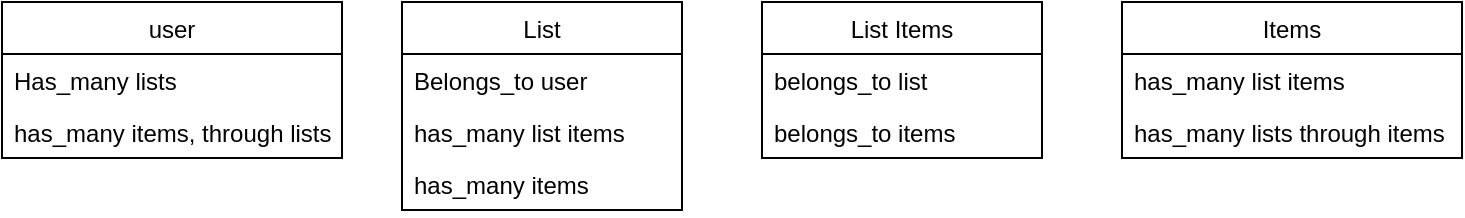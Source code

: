 <mxfile>
    <diagram id="Fsi2fJBE5miPn-rYmITw" name="Page-1">
        <mxGraphModel dx="796" dy="312" grid="1" gridSize="10" guides="1" tooltips="1" connect="1" arrows="1" fold="1" page="1" pageScale="1" pageWidth="850" pageHeight="1100" math="0" shadow="0">
            <root>
                <mxCell id="0"/>
                <mxCell id="1" parent="0"/>
                <mxCell id="2" value="user" style="swimlane;fontStyle=0;childLayout=stackLayout;horizontal=1;startSize=26;horizontalStack=0;resizeParent=1;resizeParentMax=0;resizeLast=0;collapsible=1;marginBottom=0;" vertex="1" parent="1">
                    <mxGeometry x="20" y="120" width="170" height="78" as="geometry"/>
                </mxCell>
                <mxCell id="3" value="Has_many lists" style="text;strokeColor=none;fillColor=none;align=left;verticalAlign=top;spacingLeft=4;spacingRight=4;overflow=hidden;rotatable=0;points=[[0,0.5],[1,0.5]];portConstraint=eastwest;" vertex="1" parent="2">
                    <mxGeometry y="26" width="170" height="26" as="geometry"/>
                </mxCell>
                <mxCell id="4" value="has_many items, through lists" style="text;strokeColor=none;fillColor=none;align=left;verticalAlign=top;spacingLeft=4;spacingRight=4;overflow=hidden;rotatable=0;points=[[0,0.5],[1,0.5]];portConstraint=eastwest;" vertex="1" parent="2">
                    <mxGeometry y="52" width="170" height="26" as="geometry"/>
                </mxCell>
                <mxCell id="6" value="List Items" style="swimlane;fontStyle=0;childLayout=stackLayout;horizontal=1;startSize=26;horizontalStack=0;resizeParent=1;resizeParentMax=0;resizeLast=0;collapsible=1;marginBottom=0;" vertex="1" parent="1">
                    <mxGeometry x="400" y="120" width="140" height="78" as="geometry"/>
                </mxCell>
                <mxCell id="7" value="belongs_to list" style="text;strokeColor=none;fillColor=none;align=left;verticalAlign=top;spacingLeft=4;spacingRight=4;overflow=hidden;rotatable=0;points=[[0,0.5],[1,0.5]];portConstraint=eastwest;" vertex="1" parent="6">
                    <mxGeometry y="26" width="140" height="26" as="geometry"/>
                </mxCell>
                <mxCell id="8" value="belongs_to items" style="text;strokeColor=none;fillColor=none;align=left;verticalAlign=top;spacingLeft=4;spacingRight=4;overflow=hidden;rotatable=0;points=[[0,0.5],[1,0.5]];portConstraint=eastwest;" vertex="1" parent="6">
                    <mxGeometry y="52" width="140" height="26" as="geometry"/>
                </mxCell>
                <mxCell id="10" value="Items" style="swimlane;fontStyle=0;childLayout=stackLayout;horizontal=1;startSize=26;horizontalStack=0;resizeParent=1;resizeParentMax=0;resizeLast=0;collapsible=1;marginBottom=0;" vertex="1" parent="1">
                    <mxGeometry x="580" y="120" width="170" height="78" as="geometry"/>
                </mxCell>
                <mxCell id="11" value="has_many list items" style="text;strokeColor=none;fillColor=none;align=left;verticalAlign=top;spacingLeft=4;spacingRight=4;overflow=hidden;rotatable=0;points=[[0,0.5],[1,0.5]];portConstraint=eastwest;" vertex="1" parent="10">
                    <mxGeometry y="26" width="170" height="26" as="geometry"/>
                </mxCell>
                <mxCell id="13" value="has_many lists through items" style="text;strokeColor=none;fillColor=none;align=left;verticalAlign=top;spacingLeft=4;spacingRight=4;overflow=hidden;rotatable=0;points=[[0,0.5],[1,0.5]];portConstraint=eastwest;" vertex="1" parent="10">
                    <mxGeometry y="52" width="170" height="26" as="geometry"/>
                </mxCell>
                <mxCell id="14" value="List" style="swimlane;fontStyle=0;childLayout=stackLayout;horizontal=1;startSize=26;horizontalStack=0;resizeParent=1;resizeParentMax=0;resizeLast=0;collapsible=1;marginBottom=0;" vertex="1" parent="1">
                    <mxGeometry x="220" y="120" width="140" height="104" as="geometry"/>
                </mxCell>
                <mxCell id="15" value="Belongs_to user" style="text;strokeColor=none;fillColor=none;align=left;verticalAlign=top;spacingLeft=4;spacingRight=4;overflow=hidden;rotatable=0;points=[[0,0.5],[1,0.5]];portConstraint=eastwest;" vertex="1" parent="14">
                    <mxGeometry y="26" width="140" height="26" as="geometry"/>
                </mxCell>
                <mxCell id="16" value="has_many list items" style="text;strokeColor=none;fillColor=none;align=left;verticalAlign=top;spacingLeft=4;spacingRight=4;overflow=hidden;rotatable=0;points=[[0,0.5],[1,0.5]];portConstraint=eastwest;" vertex="1" parent="14">
                    <mxGeometry y="52" width="140" height="26" as="geometry"/>
                </mxCell>
                <mxCell id="17" value="has_many items" style="text;strokeColor=none;fillColor=none;align=left;verticalAlign=top;spacingLeft=4;spacingRight=4;overflow=hidden;rotatable=0;points=[[0,0.5],[1,0.5]];portConstraint=eastwest;" vertex="1" parent="14">
                    <mxGeometry y="78" width="140" height="26" as="geometry"/>
                </mxCell>
            </root>
        </mxGraphModel>
    </diagram>
    <diagram id="TrguebDUH7NVw_jFjP2s" name="Page-2">
        <mxGraphModel dx="796" dy="530" grid="1" gridSize="10" guides="1" tooltips="1" connect="1" arrows="1" fold="1" page="1" pageScale="1" pageWidth="850" pageHeight="1100" math="0" shadow="0">
            <root>
                <mxCell id="2ie40moZ9oXmq20gzDMb-0"/>
                <mxCell id="2ie40moZ9oXmq20gzDMb-1" parent="2ie40moZ9oXmq20gzDMb-0"/>
                <mxCell id="2ie40moZ9oXmq20gzDMb-25" value="" style="edgeStyle=none;html=1;" edge="1" parent="2ie40moZ9oXmq20gzDMb-1" source="2ie40moZ9oXmq20gzDMb-2" target="2ie40moZ9oXmq20gzDMb-20">
                    <mxGeometry relative="1" as="geometry"/>
                </mxCell>
                <mxCell id="2ie40moZ9oXmq20gzDMb-2" value="Home Page" style="rounded=0;whiteSpace=wrap;html=1;" vertex="1" parent="2ie40moZ9oXmq20gzDMb-1">
                    <mxGeometry x="360" y="130" width="120" height="60" as="geometry"/>
                </mxCell>
                <mxCell id="2ie40moZ9oXmq20gzDMb-3" value="Item Page" style="rounded=0;whiteSpace=wrap;html=1;" vertex="1" parent="2ie40moZ9oXmq20gzDMb-1">
                    <mxGeometry x="360" y="450" width="120" height="60" as="geometry"/>
                </mxCell>
                <mxCell id="2ie40moZ9oXmq20gzDMb-17" value="" style="edgeStyle=none;html=1;" edge="1" parent="2ie40moZ9oXmq20gzDMb-1" source="2ie40moZ9oXmq20gzDMb-4" target="2ie40moZ9oXmq20gzDMb-16">
                    <mxGeometry relative="1" as="geometry"/>
                </mxCell>
                <mxCell id="2ie40moZ9oXmq20gzDMb-4" value="List Page" style="rounded=0;whiteSpace=wrap;html=1;" vertex="1" parent="2ie40moZ9oXmq20gzDMb-1">
                    <mxGeometry x="360" y="290" width="120" height="60" as="geometry"/>
                </mxCell>
                <mxCell id="2ie40moZ9oXmq20gzDMb-5" value="Header" style="rounded=0;whiteSpace=wrap;html=1;" vertex="1" parent="2ie40moZ9oXmq20gzDMb-1">
                    <mxGeometry x="520" y="130" width="120" height="60" as="geometry"/>
                </mxCell>
                <mxCell id="2ie40moZ9oXmq20gzDMb-19" value="" style="edgeStyle=none;html=1;" edge="1" parent="2ie40moZ9oXmq20gzDMb-1" source="2ie40moZ9oXmq20gzDMb-6" target="2ie40moZ9oXmq20gzDMb-15">
                    <mxGeometry relative="1" as="geometry"/>
                </mxCell>
                <mxCell id="2ie40moZ9oXmq20gzDMb-6" value="Menu" style="rounded=0;whiteSpace=wrap;html=1;" vertex="1" parent="2ie40moZ9oXmq20gzDMb-1">
                    <mxGeometry x="200" y="130" width="120" height="60" as="geometry"/>
                </mxCell>
                <mxCell id="2ie40moZ9oXmq20gzDMb-27" value="" style="edgeStyle=none;html=1;" edge="1" parent="2ie40moZ9oXmq20gzDMb-1" source="2ie40moZ9oXmq20gzDMb-7" target="2ie40moZ9oXmq20gzDMb-26">
                    <mxGeometry relative="1" as="geometry"/>
                </mxCell>
                <mxCell id="2ie40moZ9oXmq20gzDMb-7" value="Login/SignupPage" style="rounded=0;whiteSpace=wrap;html=1;" vertex="1" parent="2ie40moZ9oXmq20gzDMb-1">
                    <mxGeometry x="60" y="130" width="120" height="60" as="geometry"/>
                </mxCell>
                <mxCell id="2ie40moZ9oXmq20gzDMb-9" style="edgeStyle=none;html=1;" edge="1" parent="2ie40moZ9oXmq20gzDMb-1" source="2ie40moZ9oXmq20gzDMb-8">
                    <mxGeometry relative="1" as="geometry">
                        <mxPoint x="110" y="120" as="targetPoint"/>
                        <Array as="points">
                            <mxPoint x="110" y="80"/>
                        </Array>
                    </mxGeometry>
                </mxCell>
                <mxCell id="2ie40moZ9oXmq20gzDMb-10" style="edgeStyle=none;html=1;" edge="1" parent="2ie40moZ9oXmq20gzDMb-1" source="2ie40moZ9oXmq20gzDMb-8">
                    <mxGeometry relative="1" as="geometry">
                        <mxPoint x="250" y="120" as="targetPoint"/>
                        <Array as="points">
                            <mxPoint x="250" y="100"/>
                        </Array>
                    </mxGeometry>
                </mxCell>
                <mxCell id="2ie40moZ9oXmq20gzDMb-11" style="edgeStyle=none;html=1;" edge="1" parent="2ie40moZ9oXmq20gzDMb-1" source="2ie40moZ9oXmq20gzDMb-8">
                    <mxGeometry relative="1" as="geometry">
                        <mxPoint x="590" y="120" as="targetPoint"/>
                        <Array as="points">
                            <mxPoint x="590" y="82"/>
                            <mxPoint x="590" y="100"/>
                        </Array>
                    </mxGeometry>
                </mxCell>
                <mxCell id="2ie40moZ9oXmq20gzDMb-12" style="edgeStyle=none;html=1;" edge="1" parent="2ie40moZ9oXmq20gzDMb-1" source="2ie40moZ9oXmq20gzDMb-8">
                    <mxGeometry relative="1" as="geometry">
                        <mxPoint x="430" y="120" as="targetPoint"/>
                        <Array as="points">
                            <mxPoint x="430" y="100"/>
                        </Array>
                    </mxGeometry>
                </mxCell>
                <mxCell id="2ie40moZ9oXmq20gzDMb-8" value="App" style="rounded=0;whiteSpace=wrap;html=1;" vertex="1" parent="2ie40moZ9oXmq20gzDMb-1">
                    <mxGeometry x="280" y="40" width="120" height="60" as="geometry"/>
                </mxCell>
                <mxCell id="2ie40moZ9oXmq20gzDMb-15" value="MenuLists" style="rounded=0;whiteSpace=wrap;html=1;" vertex="1" parent="2ie40moZ9oXmq20gzDMb-1">
                    <mxGeometry x="200" y="210" width="120" height="60" as="geometry"/>
                </mxCell>
                <mxCell id="2ie40moZ9oXmq20gzDMb-18" value="" style="edgeStyle=none;html=1;" edge="1" parent="2ie40moZ9oXmq20gzDMb-1" source="2ie40moZ9oXmq20gzDMb-16" target="2ie40moZ9oXmq20gzDMb-3">
                    <mxGeometry relative="1" as="geometry"/>
                </mxCell>
                <mxCell id="2ie40moZ9oXmq20gzDMb-16" value="ListItems" style="rounded=0;whiteSpace=wrap;html=1;" vertex="1" parent="2ie40moZ9oXmq20gzDMb-1">
                    <mxGeometry x="360" y="370" width="120" height="60" as="geometry"/>
                </mxCell>
                <mxCell id="2ie40moZ9oXmq20gzDMb-24" style="edgeStyle=none;html=1;entryX=0.5;entryY=0;entryDx=0;entryDy=0;" edge="1" parent="2ie40moZ9oXmq20gzDMb-1" source="2ie40moZ9oXmq20gzDMb-20" target="2ie40moZ9oXmq20gzDMb-4">
                    <mxGeometry relative="1" as="geometry"/>
                </mxCell>
                <mxCell id="2ie40moZ9oXmq20gzDMb-20" value="RotatingList" style="rounded=0;whiteSpace=wrap;html=1;" vertex="1" parent="2ie40moZ9oXmq20gzDMb-1">
                    <mxGeometry x="360" y="210" width="120" height="60" as="geometry"/>
                </mxCell>
                <mxCell id="2ie40moZ9oXmq20gzDMb-26" value="LoginSignupForm" style="rounded=0;whiteSpace=wrap;html=1;" vertex="1" parent="2ie40moZ9oXmq20gzDMb-1">
                    <mxGeometry x="60" y="210" width="120" height="60" as="geometry"/>
                </mxCell>
            </root>
        </mxGraphModel>
    </diagram>
</mxfile>